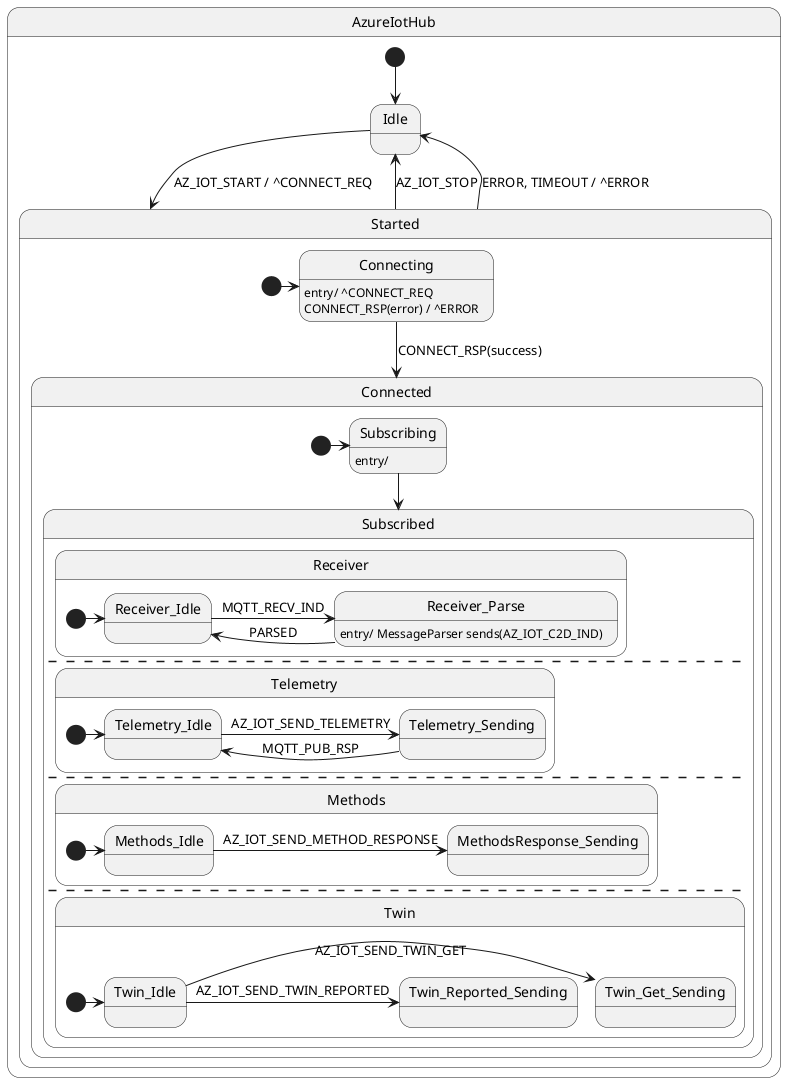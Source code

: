 @startuml

state AzureIotHub {
    state Idle
    state Started {
        state Connecting
        Connecting : entry/ ^CONNECT_REQ
        Connecting : CONNECT_RSP(error) / ^ERROR

        state Connected {
            state Subscribing
            Subscribing : entry/ 
            state Subscribed {
                state Receiver {
                    state Receiver_Idle
                    state Receiver_Parse
                    Receiver_Parse : entry/ MessageParser sends(AZ_IOT_C2D_IND)

                    [*] -> Receiver_Idle
                    Receiver_Idle -> Receiver_Parse : MQTT_RECV_IND
                    Receiver_Parse -> Receiver_Idle : PARSED
                }
                --
                state Telemetry {
                    state Telemetry_Idle
                    state Telemetry_Sending

                    [*] -> Telemetry_Idle
                    Telemetry_Idle -> Telemetry_Sending : AZ_IOT_SEND_TELEMETRY
                    Telemetry_Sending -> Telemetry_Idle : MQTT_PUB_RSP
                }
                --
                state Methods {
                    state Methods_Idle
                    state MethodsResponse_Sending
                    
                    [*] -> Methods_Idle
                    Methods_Idle -> MethodsResponse_Sending : AZ_IOT_SEND_METHOD_RESPONSE
                }
                --
                state Twin {
                    state Twin_Idle
                    state Twin_Get_Sending
                    state Twin_Reported_Sending

                    [*] -> Twin_Idle
                    Twin_Idle -> Twin_Get_Sending : AZ_IOT_SEND_TWIN_GET
                    Twin_Idle -> Twin_Reported_Sending : AZ_IOT_SEND_TWIN_REPORTED
                }
            }

            [*] -> Subscribing
            Subscribing --> Subscribed
        }

        [*] -> Connecting
        Connecting --> Connected : CONNECT_RSP(success)
    }

    [*] --> Idle
    Idle -> Started : AZ_IOT_START / ^CONNECT_REQ
    Started --> Idle : AZ_IOT_STOP
    Started --> Idle : ERROR, TIMEOUT / ^ERROR
}

@enduml
